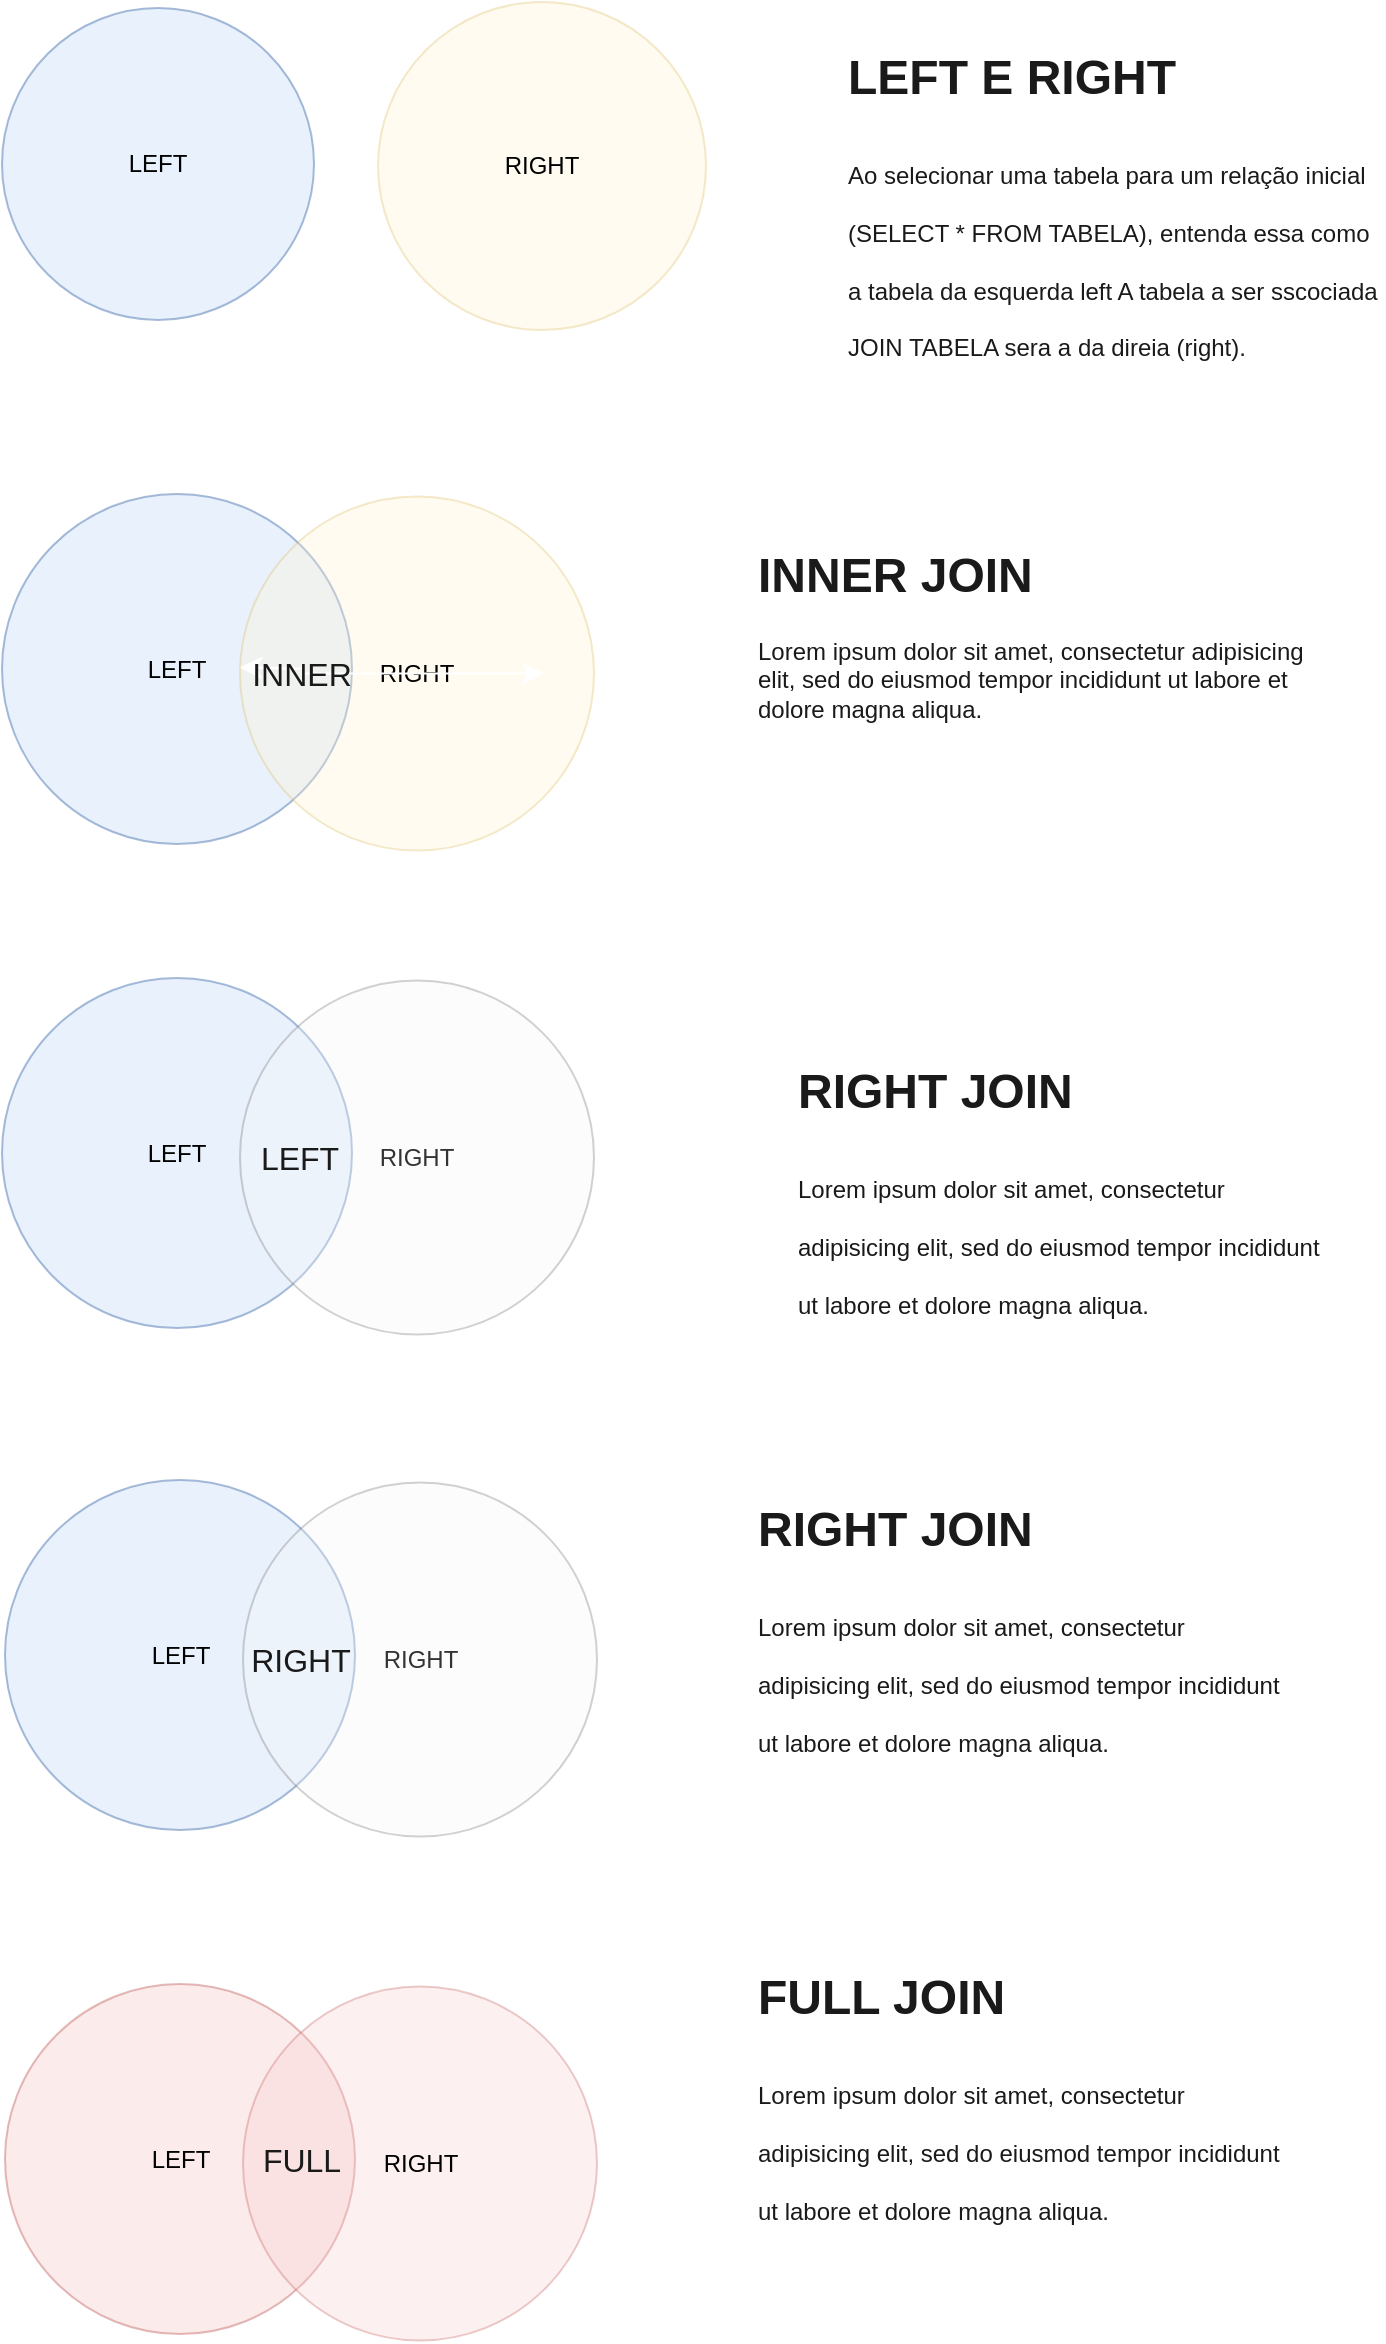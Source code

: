 <mxfile version="23.1.8" type="device">
  <diagram name="Página-1" id="9RXjXG0WkF9Pd9aUlTbI">
    <mxGraphModel dx="817" dy="1228" grid="0" gridSize="10" guides="1" tooltips="1" connect="1" arrows="1" fold="1" page="0" pageScale="1" pageWidth="827" pageHeight="1169" math="0" shadow="0">
      <root>
        <mxCell id="0" />
        <mxCell id="1" parent="0" />
        <mxCell id="HUmtZ71Q65n_QN9F1TIj-1" value="LEFT" style="ellipse;whiteSpace=wrap;html=1;aspect=fixed;labelBackgroundColor=none;fillColor=#dae8fc;strokeColor=#6c8ebf;opacity=60;" vertex="1" parent="1">
          <mxGeometry x="-111" y="-176" width="156" height="156" as="geometry" />
        </mxCell>
        <mxCell id="HUmtZ71Q65n_QN9F1TIj-2" value="RIGHT" style="ellipse;whiteSpace=wrap;html=1;aspect=fixed;labelBackgroundColor=none;fillColor=#fff2cc;strokeColor=#d6b656;gradientColor=none;opacity=30;" vertex="1" parent="1">
          <mxGeometry x="77" y="-179" width="164" height="164" as="geometry" />
        </mxCell>
        <mxCell id="HUmtZ71Q65n_QN9F1TIj-5" value="&lt;h1&gt;&lt;span style=&quot;background-color: initial;&quot;&gt;LEFT E RIGHT&lt;/span&gt;&lt;/h1&gt;&lt;h1&gt;&lt;span style=&quot;font-size: 12px; font-weight: 400;&quot;&gt;Ao selecionar uma tabela para um relação inicial (SELECT * FROM TABELA), entenda essa como a tabela da esquerda left A tabela a ser sscociada JOIN TABELA sera a da direia (right).&lt;/span&gt;&lt;/h1&gt;" style="text;html=1;spacing=5;spacingTop=-20;whiteSpace=wrap;overflow=hidden;rounded=0;fontColor=#1A1A1A;" vertex="1" parent="1">
          <mxGeometry x="307" y="-161" width="273" height="173" as="geometry" />
        </mxCell>
        <mxCell id="HUmtZ71Q65n_QN9F1TIj-6" value="LEFT" style="ellipse;whiteSpace=wrap;html=1;aspect=fixed;labelBackgroundColor=none;fillColor=#dae8fc;strokeColor=#6c8ebf;opacity=60;" vertex="1" parent="1">
          <mxGeometry x="-111" y="67" width="175" height="175" as="geometry" />
        </mxCell>
        <mxCell id="HUmtZ71Q65n_QN9F1TIj-7" value="RIGHT" style="ellipse;whiteSpace=wrap;html=1;aspect=fixed;labelBackgroundColor=none;fillColor=#fff2cc;strokeColor=#d6b656;gradientColor=none;opacity=30;" vertex="1" parent="1">
          <mxGeometry x="8" y="68.25" width="177" height="177" as="geometry" />
        </mxCell>
        <mxCell id="HUmtZ71Q65n_QN9F1TIj-11" style="edgeStyle=none;curved=1;rounded=0;orthogonalLoop=1;jettySize=auto;html=1;exitX=1;exitY=0.25;exitDx=0;exitDy=0;strokeColor=#FFFFFF;fontSize=12;fontColor=#FFFFFF;startSize=8;endSize=8;" edge="1" parent="1" source="HUmtZ71Q65n_QN9F1TIj-8" target="HUmtZ71Q65n_QN9F1TIj-7">
          <mxGeometry relative="1" as="geometry" />
        </mxCell>
        <mxCell id="HUmtZ71Q65n_QN9F1TIj-12" style="edgeStyle=none;curved=1;rounded=0;orthogonalLoop=1;jettySize=auto;html=1;exitX=0;exitY=0.25;exitDx=0;exitDy=0;strokeColor=#FFFFFF;fontSize=12;fontColor=#FFFFFF;startSize=8;endSize=8;" edge="1" parent="1" source="HUmtZ71Q65n_QN9F1TIj-8" target="HUmtZ71Q65n_QN9F1TIj-7">
          <mxGeometry relative="1" as="geometry" />
        </mxCell>
        <mxCell id="HUmtZ71Q65n_QN9F1TIj-22" value="" style="edgeStyle=none;curved=1;rounded=0;orthogonalLoop=1;jettySize=auto;html=1;strokeColor=#FFFFFF;fontSize=12;fontColor=#FFFFFF;startSize=8;endSize=8;" edge="1" parent="1" source="HUmtZ71Q65n_QN9F1TIj-8">
          <mxGeometry relative="1" as="geometry">
            <mxPoint x="160" y="156.75" as="targetPoint" />
          </mxGeometry>
        </mxCell>
        <mxCell id="HUmtZ71Q65n_QN9F1TIj-8" value="INNER" style="text;html=1;align=center;verticalAlign=middle;whiteSpace=wrap;rounded=0;fontSize=16;fontColor=#1A1A1A;" vertex="1" parent="1">
          <mxGeometry x="37" y="152" width="3" height="9.5" as="geometry" />
        </mxCell>
        <mxCell id="HUmtZ71Q65n_QN9F1TIj-13" style="edgeStyle=none;curved=1;rounded=0;orthogonalLoop=1;jettySize=auto;html=1;exitX=0;exitY=0.75;exitDx=0;exitDy=0;strokeColor=#FFFFFF;fontSize=12;fontColor=#FFFFFF;startSize=8;endSize=8;" edge="1" parent="1" source="HUmtZ71Q65n_QN9F1TIj-8" target="HUmtZ71Q65n_QN9F1TIj-8">
          <mxGeometry relative="1" as="geometry" />
        </mxCell>
        <mxCell id="HUmtZ71Q65n_QN9F1TIj-14" style="edgeStyle=none;curved=1;rounded=0;orthogonalLoop=1;jettySize=auto;html=1;exitX=0;exitY=0.75;exitDx=0;exitDy=0;strokeColor=#FFFFFF;fontSize=12;fontColor=#FFFFFF;startSize=8;endSize=8;" edge="1" parent="1" source="HUmtZ71Q65n_QN9F1TIj-8" target="HUmtZ71Q65n_QN9F1TIj-8">
          <mxGeometry relative="1" as="geometry" />
        </mxCell>
        <mxCell id="HUmtZ71Q65n_QN9F1TIj-15" style="edgeStyle=none;curved=1;rounded=0;orthogonalLoop=1;jettySize=auto;html=1;entryX=1;entryY=0.5;entryDx=0;entryDy=0;strokeColor=#FFFFFF;fontSize=12;fontColor=#FFFFFF;startSize=8;endSize=8;" edge="1" parent="1" source="HUmtZ71Q65n_QN9F1TIj-8" target="HUmtZ71Q65n_QN9F1TIj-8">
          <mxGeometry relative="1" as="geometry" />
        </mxCell>
        <mxCell id="HUmtZ71Q65n_QN9F1TIj-16" style="edgeStyle=none;curved=1;rounded=0;orthogonalLoop=1;jettySize=auto;html=1;exitX=0;exitY=0.25;exitDx=0;exitDy=0;strokeColor=#FFFFFF;fontSize=12;fontColor=#FFFFFF;startSize=8;endSize=8;" edge="1" parent="1" source="HUmtZ71Q65n_QN9F1TIj-8" target="HUmtZ71Q65n_QN9F1TIj-8">
          <mxGeometry relative="1" as="geometry" />
        </mxCell>
        <mxCell id="HUmtZ71Q65n_QN9F1TIj-17" value="&lt;h1&gt;INNER JOIN&lt;/h1&gt;&lt;p&gt;Lorem ipsum dolor sit amet, consectetur adipisicing elit, sed do eiusmod tempor incididunt ut labore et dolore magna aliqua.&lt;/p&gt;" style="text;html=1;spacing=5;spacingTop=-20;whiteSpace=wrap;overflow=hidden;rounded=0;fontColor=#1A1A1A;" vertex="1" parent="1">
          <mxGeometry x="262" y="88" width="287" height="177" as="geometry" />
        </mxCell>
        <mxCell id="HUmtZ71Q65n_QN9F1TIj-18" value="LEFT" style="ellipse;whiteSpace=wrap;html=1;aspect=fixed;labelBackgroundColor=none;fillColor=#dae8fc;strokeColor=#6c8ebf;opacity=60;" vertex="1" parent="1">
          <mxGeometry x="-111" y="309" width="175" height="175" as="geometry" />
        </mxCell>
        <mxCell id="HUmtZ71Q65n_QN9F1TIj-19" value="RIGHT" style="ellipse;whiteSpace=wrap;html=1;aspect=fixed;labelBackgroundColor=none;opacity=30;fillColor=#f5f5f5;fontColor=#333333;strokeColor=#666666;" vertex="1" parent="1">
          <mxGeometry x="8" y="310.25" width="177" height="177" as="geometry" />
        </mxCell>
        <mxCell id="HUmtZ71Q65n_QN9F1TIj-20" value="LEFT" style="text;html=1;align=center;verticalAlign=middle;whiteSpace=wrap;rounded=0;fontSize=16;fontColor=#1A1A1A;" vertex="1" parent="1">
          <mxGeometry x="8" y="383.75" width="60" height="30" as="geometry" />
        </mxCell>
        <mxCell id="HUmtZ71Q65n_QN9F1TIj-23" value="&lt;h1&gt;&lt;span style=&quot;background-color: initial;&quot;&gt;RIGHT JOIN&lt;/span&gt;&lt;/h1&gt;&lt;h1&gt;&lt;span style=&quot;background-color: initial; font-size: 12px; font-weight: normal;&quot;&gt;Lorem ipsum dolor sit amet, consectetur adipisicing elit, sed do eiusmod tempor incididunt ut labore et dolore magna aliqua.&lt;/span&gt;&lt;br&gt;&lt;/h1&gt;" style="text;html=1;spacing=5;spacingTop=-20;whiteSpace=wrap;overflow=hidden;rounded=0;fontColor=#1A1A1A;" vertex="1" parent="1">
          <mxGeometry x="282" y="346" width="273" height="177" as="geometry" />
        </mxCell>
        <mxCell id="HUmtZ71Q65n_QN9F1TIj-24" value="LEFT" style="ellipse;whiteSpace=wrap;html=1;aspect=fixed;labelBackgroundColor=none;fillColor=#dae8fc;strokeColor=#6c8ebf;opacity=60;" vertex="1" parent="1">
          <mxGeometry x="-109.5" y="560" width="175" height="175" as="geometry" />
        </mxCell>
        <mxCell id="HUmtZ71Q65n_QN9F1TIj-25" value="RIGHT" style="ellipse;whiteSpace=wrap;html=1;aspect=fixed;labelBackgroundColor=none;fillColor=#f5f5f5;strokeColor=#666666;opacity=30;fontColor=#333333;" vertex="1" parent="1">
          <mxGeometry x="9.5" y="561.25" width="177" height="177" as="geometry" />
        </mxCell>
        <mxCell id="HUmtZ71Q65n_QN9F1TIj-26" value="RIGHT" style="text;html=1;align=center;verticalAlign=middle;whiteSpace=wrap;rounded=0;fontSize=16;fontColor=#1A1A1A;" vertex="1" parent="1">
          <mxGeometry x="21" y="642.25" width="35" height="15" as="geometry" />
        </mxCell>
        <mxCell id="HUmtZ71Q65n_QN9F1TIj-28" value="LEFT" style="ellipse;whiteSpace=wrap;html=1;aspect=fixed;labelBackgroundColor=none;fillColor=#f8cecc;strokeColor=#b85450;opacity=40;" vertex="1" parent="1">
          <mxGeometry x="-109.5" y="812" width="175" height="175" as="geometry" />
        </mxCell>
        <mxCell id="HUmtZ71Q65n_QN9F1TIj-29" value="RIGHT" style="ellipse;whiteSpace=wrap;html=1;aspect=fixed;labelBackgroundColor=none;fillColor=#f8cecc;strokeColor=#b85450;opacity=30;" vertex="1" parent="1">
          <mxGeometry x="9.5" y="813.25" width="177" height="177" as="geometry" />
        </mxCell>
        <mxCell id="HUmtZ71Q65n_QN9F1TIj-30" value="FULL" style="text;html=1;align=center;verticalAlign=middle;whiteSpace=wrap;rounded=0;fontSize=16;fontColor=#1A1A1A;" vertex="1" parent="1">
          <mxGeometry x="8.5" y="884.5" width="60" height="30" as="geometry" />
        </mxCell>
        <mxCell id="HUmtZ71Q65n_QN9F1TIj-31" value="&lt;h1&gt;&lt;span style=&quot;background-color: initial;&quot;&gt;RIGHT JOIN&lt;/span&gt;&lt;/h1&gt;&lt;h1&gt;&lt;span style=&quot;background-color: initial; font-size: 12px; font-weight: normal;&quot;&gt;Lorem ipsum dolor sit amet, consectetur adipisicing elit, sed do eiusmod tempor incididunt ut labore et dolore magna aliqua.&lt;/span&gt;&lt;br&gt;&lt;/h1&gt;" style="text;html=1;spacing=5;spacingTop=-20;whiteSpace=wrap;overflow=hidden;rounded=0;fontColor=#1A1A1A;" vertex="1" parent="1">
          <mxGeometry x="262" y="565" width="273" height="177" as="geometry" />
        </mxCell>
        <mxCell id="HUmtZ71Q65n_QN9F1TIj-32" value="&lt;h1&gt;&lt;span style=&quot;background-color: initial;&quot;&gt;FULL JOIN&lt;/span&gt;&lt;/h1&gt;&lt;h1&gt;&lt;span style=&quot;background-color: initial; font-size: 12px; font-weight: normal;&quot;&gt;Lorem ipsum dolor sit amet, consectetur adipisicing elit, sed do eiusmod tempor incididunt ut labore et dolore magna aliqua.&lt;/span&gt;&lt;br&gt;&lt;/h1&gt;" style="text;html=1;spacing=5;spacingTop=-20;whiteSpace=wrap;overflow=hidden;rounded=0;fontColor=#1A1A1A;" vertex="1" parent="1">
          <mxGeometry x="262" y="799" width="273" height="177" as="geometry" />
        </mxCell>
      </root>
    </mxGraphModel>
  </diagram>
</mxfile>

